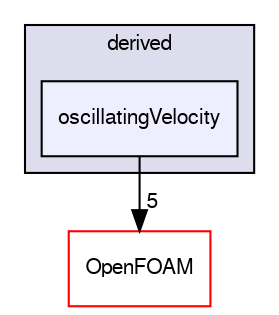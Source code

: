 digraph "src/fvMotionSolver/pointPatchFields/derived/oscillatingVelocity" {
  bgcolor=transparent;
  compound=true
  node [ fontsize="10", fontname="FreeSans"];
  edge [ labelfontsize="10", labelfontname="FreeSans"];
  subgraph clusterdir_afe439a792340c5c5371397d2612bb80 {
    graph [ bgcolor="#ddddee", pencolor="black", label="derived" fontname="FreeSans", fontsize="10", URL="dir_afe439a792340c5c5371397d2612bb80.html"]
  dir_1edcee61f93967f8b42c0081f7ab92d3 [shape=box, label="oscillatingVelocity", style="filled", fillcolor="#eeeeff", pencolor="black", URL="dir_1edcee61f93967f8b42c0081f7ab92d3.html"];
  }
  dir_c5473ff19b20e6ec4dfe5c310b3778a8 [shape=box label="OpenFOAM" color="red" URL="dir_c5473ff19b20e6ec4dfe5c310b3778a8.html"];
  dir_1edcee61f93967f8b42c0081f7ab92d3->dir_c5473ff19b20e6ec4dfe5c310b3778a8 [headlabel="5", labeldistance=1.5 headhref="dir_001129_001706.html"];
}
